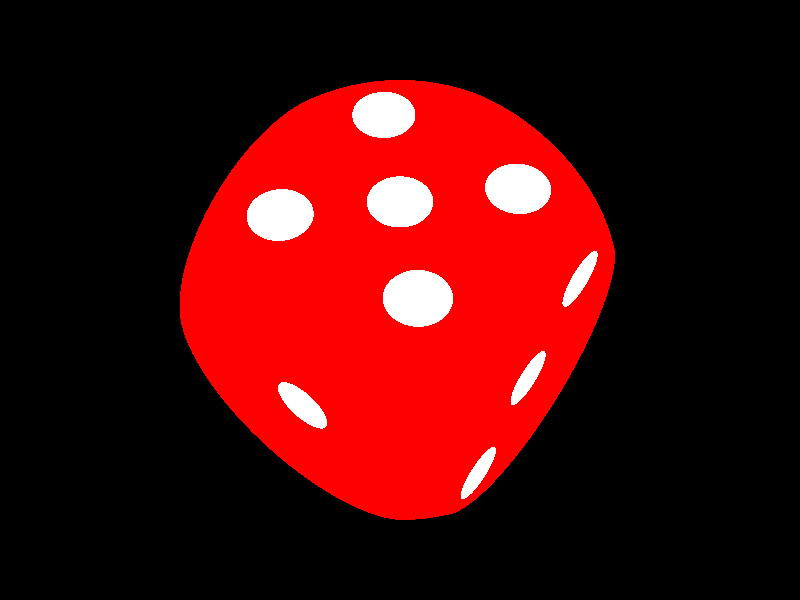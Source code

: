 // A raytraced dice
// 6/1994 Christian Perle <christian.perle@tu-clausthal.de>
// POV version: 2.0 or higher
// Copying policy: LGPL (see file COPYING)

#include "colors.inc"

camera {
  location <-2, 3.5, -1.5>
  direction <0, 0, 2.2>
  look_at <0, 0, 0>
}

light_source { <-9, 7, -6> color White }

#declare DiceBody = intersection {
  box { <-.5, -.5, -.5>, <.5, .5, .5> }
  sphere { <0, 0, 0>, .5*1.41421358 }
}

#declare One = sphere { <0, .6, 0>, .14 }

#declare Two = union {
  sphere { <-.25, .6, -.25>, .14 }
  sphere { <.25, .6, .25>, .14 }
}

#declare Three = union {
  object { One }
  object { Two }
}

#declare Four = union {
  sphere { <-.25, .6, -.25>, .14 }
  sphere { <.25, .6, -.25>, .14 }
  sphere { <-.25, .6, .25>, .14 }
  sphere { <.25, .6, .25>, .14 }
}

#declare Five = union {
  object { Four }
  object { One }
}

#declare Six = union {
  object { Four }
  sphere { <-.25, .6, 0>, .14 }
  sphere { <.25, .6, 0>, .14 }
}

#declare Dice = difference {
  object {
    DiceBody
    pigment { color Red }
    finish { phong .7 phong_size 20 ambient .4 }
  }
  union {
    object { One rotate -90*z }
    object { Two }
    object { Three rotate -90*x }
    object { Four rotate 90*x }
    object { Five rotate 180*x }
    object { Six rotate 90*z }
    pigment { color White }
    finish { phong .9 phong_size 15 }
  }
  bounded_by { box { <-.52, -.52, -.52>, <.52, .52, .52> } }
}

// object { Dice rotate 90*z }  // 'one' side up
// object { Dice }  // 'two' side up
// object { Dice rotate 90*x }  // 'three' side up
// object { Dice rotate -90*x }  // 'four' side up
// object { Dice rotate 180*x }  // 'five' side up
object { Dice rotate 180*z }  // 'six' side up
